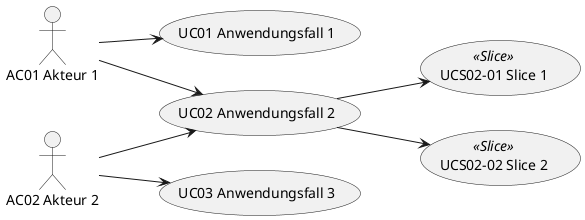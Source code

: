 @startuml
left to right direction

actor :AC01 Akteur 1: as AC01
actor :AC02 Akteur 2: as AC02

(UC01 Anwendungsfall 1) as (UC01)
(UC02 Anwendungsfall 2) as (UC02)
(UC03 Anwendungsfall 3) as (UC03)
(UCS02-01 Slice 1) as (UCS0201) << Slice >>
(UCS02-02 Slice 2) as (UCS0202) << Slice >>

AC01 --> (UC01)
AC01 --> (UC02)
AC02 --> (UC02)
AC02 --> (UC03)
UC02 --> (UCS0201) 
UC02 --> (UCS0202) 

@enduml